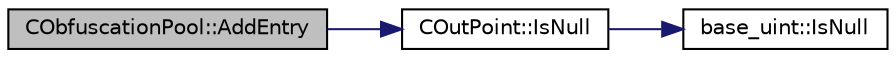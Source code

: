 digraph "CObfuscationPool::AddEntry"
{
  edge [fontname="Helvetica",fontsize="10",labelfontname="Helvetica",labelfontsize="10"];
  node [fontname="Helvetica",fontsize="10",shape=record];
  rankdir="LR";
  Node4 [label="CObfuscationPool::AddEntry",height=0.2,width=0.4,color="black", fillcolor="grey75", style="filled", fontcolor="black"];
  Node4 -> Node5 [color="midnightblue",fontsize="10",style="solid",fontname="Helvetica"];
  Node5 [label="COutPoint::IsNull",height=0.2,width=0.4,color="black", fillcolor="white", style="filled",URL="$class_c_out_point.html#ae1516581fa2234556761f04af3a207a6"];
  Node5 -> Node6 [color="midnightblue",fontsize="10",style="solid",fontname="Helvetica"];
  Node6 [label="base_uint::IsNull",height=0.2,width=0.4,color="black", fillcolor="white", style="filled",URL="$classbase__uint.html#a5b67cea01e9219160fe251053adc7cc7"];
}
